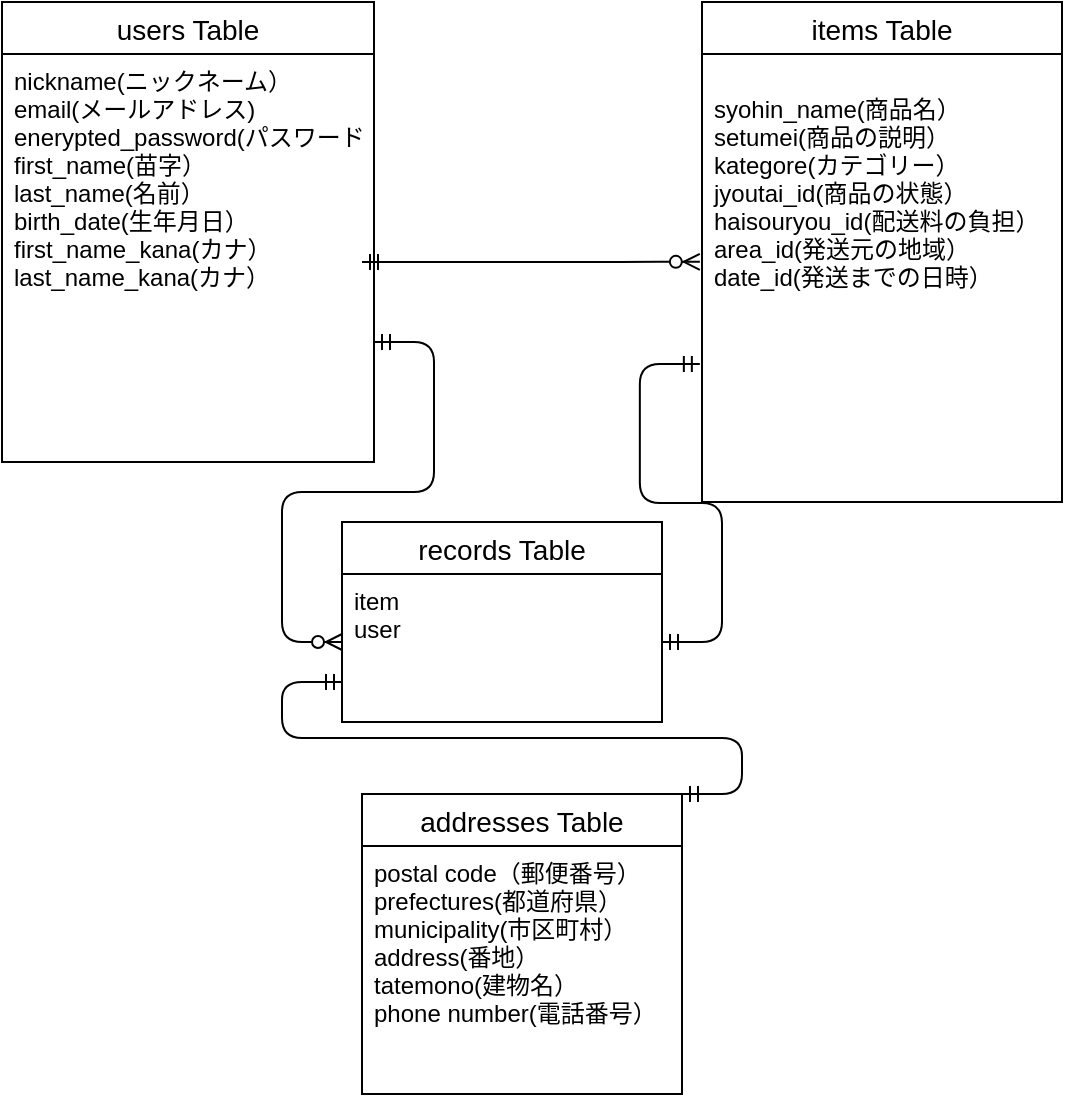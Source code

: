 <mxfile>
    <diagram id="fEEWLCCT5vFNsdeplkeM" name="ページ1">
        <mxGraphModel dx="673" dy="1735" grid="1" gridSize="10" guides="1" tooltips="1" connect="1" arrows="1" fold="1" page="1" pageScale="1" pageWidth="827" pageHeight="1169" math="0" shadow="0">
            <root>
                <mxCell id="0"/>
                <mxCell id="1" parent="0"/>
                <mxCell id="123" value="users Table" style="swimlane;fontStyle=0;childLayout=stackLayout;horizontal=1;startSize=26;horizontalStack=0;resizeParent=1;resizeParentMax=0;resizeLast=0;collapsible=1;marginBottom=0;align=center;fontSize=14;" vertex="1" parent="1">
                    <mxGeometry x="50" y="-1120" width="186" height="230" as="geometry"/>
                </mxCell>
                <mxCell id="124" value="nickname(ニックネーム）&#10;email(メールアドレス)&#10;enerypted_password(パスワード）&#10;first_name(苗字）&#10;last_name(名前）&#10;birth_date(生年月日）&#10;first_name_kana(カナ）&#10;last_name_kana(カナ）" style="text;strokeColor=none;fillColor=none;spacingLeft=4;spacingRight=4;overflow=hidden;rotatable=0;points=[[0,0.5],[1,0.5]];portConstraint=eastwest;fontSize=12;" vertex="1" parent="123">
                    <mxGeometry y="26" width="186" height="204" as="geometry"/>
                </mxCell>
                <mxCell id="127" value="items Table" style="swimlane;fontStyle=0;childLayout=stackLayout;horizontal=1;startSize=26;horizontalStack=0;resizeParent=1;resizeParentMax=0;resizeLast=0;collapsible=1;marginBottom=0;align=center;fontSize=14;" vertex="1" parent="1">
                    <mxGeometry x="400" y="-1120" width="180" height="250" as="geometry"/>
                </mxCell>
                <mxCell id="128" value="&#10;syohin_name(商品名）&#10;setumei(商品の説明）&#10;kategore(カテゴリー）&#10;jyoutai_id(商品の状態）&#10;haisouryou_id(配送料の負担）&#10;area_id(発送元の地域）&#10;date_id(発送までの日時）" style="text;strokeColor=none;fillColor=none;spacingLeft=4;spacingRight=4;overflow=hidden;rotatable=0;points=[[0,0.5],[1,0.5]];portConstraint=eastwest;fontSize=12;" vertex="1" parent="127">
                    <mxGeometry y="26" width="180" height="224" as="geometry"/>
                </mxCell>
                <mxCell id="131" value="records Table" style="swimlane;fontStyle=0;childLayout=stackLayout;horizontal=1;startSize=26;horizontalStack=0;resizeParent=1;resizeParentMax=0;resizeLast=0;collapsible=1;marginBottom=0;align=center;fontSize=14;" vertex="1" parent="1">
                    <mxGeometry x="220" y="-860" width="160" height="100" as="geometry"/>
                </mxCell>
                <mxCell id="132" value="item&#10;user" style="text;strokeColor=none;fillColor=none;spacingLeft=4;spacingRight=4;overflow=hidden;rotatable=0;points=[[0,0.5],[1,0.5]];portConstraint=eastwest;fontSize=12;" vertex="1" parent="131">
                    <mxGeometry y="26" width="160" height="74" as="geometry"/>
                </mxCell>
                <mxCell id="135" value="addresses Table" style="swimlane;fontStyle=0;childLayout=stackLayout;horizontal=1;startSize=26;horizontalStack=0;resizeParent=1;resizeParentMax=0;resizeLast=0;collapsible=1;marginBottom=0;align=center;fontSize=14;" vertex="1" parent="1">
                    <mxGeometry x="230" y="-724" width="160" height="150" as="geometry"/>
                </mxCell>
                <mxCell id="136" value="postal code（郵便番号）&#10;prefectures(都道府県）&#10;municipality(市区町村）&#10;address(番地）&#10;tatemono(建物名）&#10;phone number(電話番号）" style="text;strokeColor=none;fillColor=none;spacingLeft=4;spacingRight=4;overflow=hidden;rotatable=0;points=[[0,0.5],[1,0.5]];portConstraint=eastwest;fontSize=12;" vertex="1" parent="135">
                    <mxGeometry y="26" width="160" height="124" as="geometry"/>
                </mxCell>
                <mxCell id="150" value="" style="edgeStyle=entityRelationEdgeStyle;fontSize=12;html=1;endArrow=ERzeroToMany;startArrow=ERmandOne;entryX=-0.006;entryY=0.464;entryDx=0;entryDy=0;entryPerimeter=0;" edge="1" parent="1" target="128">
                    <mxGeometry width="100" height="100" relative="1" as="geometry">
                        <mxPoint x="230" y="-990" as="sourcePoint"/>
                        <mxPoint x="330" y="-1090" as="targetPoint"/>
                    </mxGeometry>
                </mxCell>
                <mxCell id="165" value="" style="edgeStyle=entityRelationEdgeStyle;fontSize=12;html=1;endArrow=ERzeroToMany;startArrow=ERmandOne;" edge="1" parent="1">
                    <mxGeometry width="100" height="100" relative="1" as="geometry">
                        <mxPoint x="236" y="-950" as="sourcePoint"/>
                        <mxPoint x="220" y="-800" as="targetPoint"/>
                    </mxGeometry>
                </mxCell>
                <mxCell id="166" value="" style="edgeStyle=entityRelationEdgeStyle;fontSize=12;html=1;endArrow=ERmandOne;startArrow=ERmandOne;entryX=-0.006;entryY=0.692;entryDx=0;entryDy=0;entryPerimeter=0;" edge="1" parent="1" target="128">
                    <mxGeometry width="100" height="100" relative="1" as="geometry">
                        <mxPoint x="380" y="-800" as="sourcePoint"/>
                        <mxPoint x="480" y="-900" as="targetPoint"/>
                    </mxGeometry>
                </mxCell>
                <mxCell id="167" value="" style="edgeStyle=entityRelationEdgeStyle;fontSize=12;html=1;endArrow=ERmandOne;startArrow=ERmandOne;exitX=1;exitY=0;exitDx=0;exitDy=0;" edge="1" parent="1" source="135">
                    <mxGeometry width="100" height="100" relative="1" as="geometry">
                        <mxPoint x="120" y="-680" as="sourcePoint"/>
                        <mxPoint x="220" y="-780" as="targetPoint"/>
                    </mxGeometry>
                </mxCell>
            </root>
        </mxGraphModel>
    </diagram>
</mxfile>